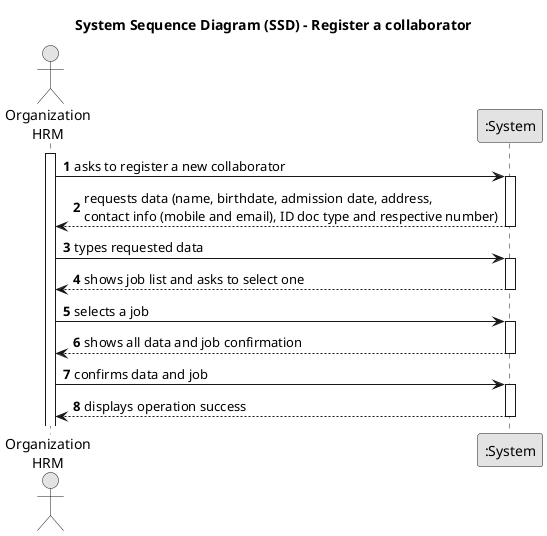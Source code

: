@startuml
skinparam monochrome true
skinparam packageStyle rectangle
skinparam shadowing false

title System Sequence Diagram (SSD) - Register a collaborator

autonumber

actor "Organization\nHRM" as HRM
participant ":System" as System

activate HRM

    HRM -> System : asks to register a new collaborator
    activate System

    System --> HRM : requests data (name, birthdate, admission date, address, \ncontact info (mobile and email), ID doc type and respective number)
    deactivate System

    HRM -> System : types requested data
    activate System

    System --> HRM : shows job list and asks to select one
    deactivate System

    HRM -> System : selects a job
    activate System

    System --> HRM : shows all data and job confirmation
    deactivate System

    HRM -> System : confirms data and job
    activate System

    System --> HRM : displays operation success
    deactivate System

@enduml